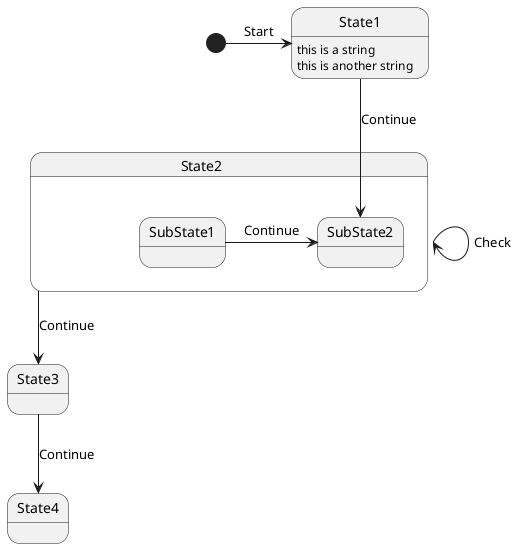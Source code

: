 @startuml
'stateless namespace EtAlii.Generators.Stateless.Tests
'stateless class MyNestedStateMachine1Base
'stateless generate partial
'stateless using System.Text

[*] -> State1 << (string name) >> : Start
State1 : this is a string
State1 : this is another string
state State2 {
    State2 -> State2 << (string name) >> : Check
    SubState1 -> SubState2 : Continue
}
State1 --> SubState2 : Continue
State2 --> State3 : Continue
State3 --> State4 << async >> : Continue
@enduml
